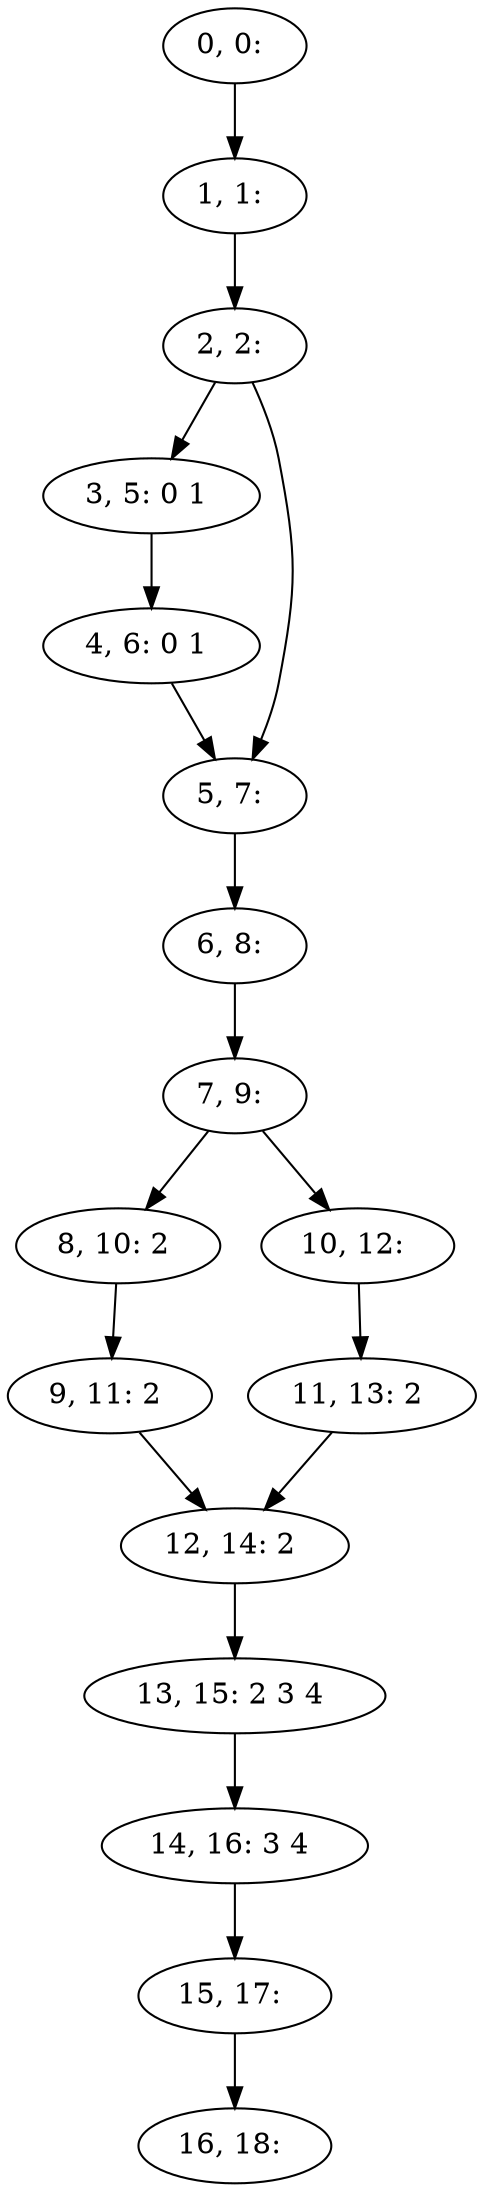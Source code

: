 digraph G {
0[label="0, 0: "];
1[label="1, 1: "];
2[label="2, 2: "];
3[label="3, 5: 0 1 "];
4[label="4, 6: 0 1 "];
5[label="5, 7: "];
6[label="6, 8: "];
7[label="7, 9: "];
8[label="8, 10: 2 "];
9[label="9, 11: 2 "];
10[label="10, 12: "];
11[label="11, 13: 2 "];
12[label="12, 14: 2 "];
13[label="13, 15: 2 3 4 "];
14[label="14, 16: 3 4 "];
15[label="15, 17: "];
16[label="16, 18: "];
0->1 ;
1->2 ;
2->3 ;
2->5 ;
3->4 ;
4->5 ;
5->6 ;
6->7 ;
7->8 ;
7->10 ;
8->9 ;
9->12 ;
10->11 ;
11->12 ;
12->13 ;
13->14 ;
14->15 ;
15->16 ;
}
